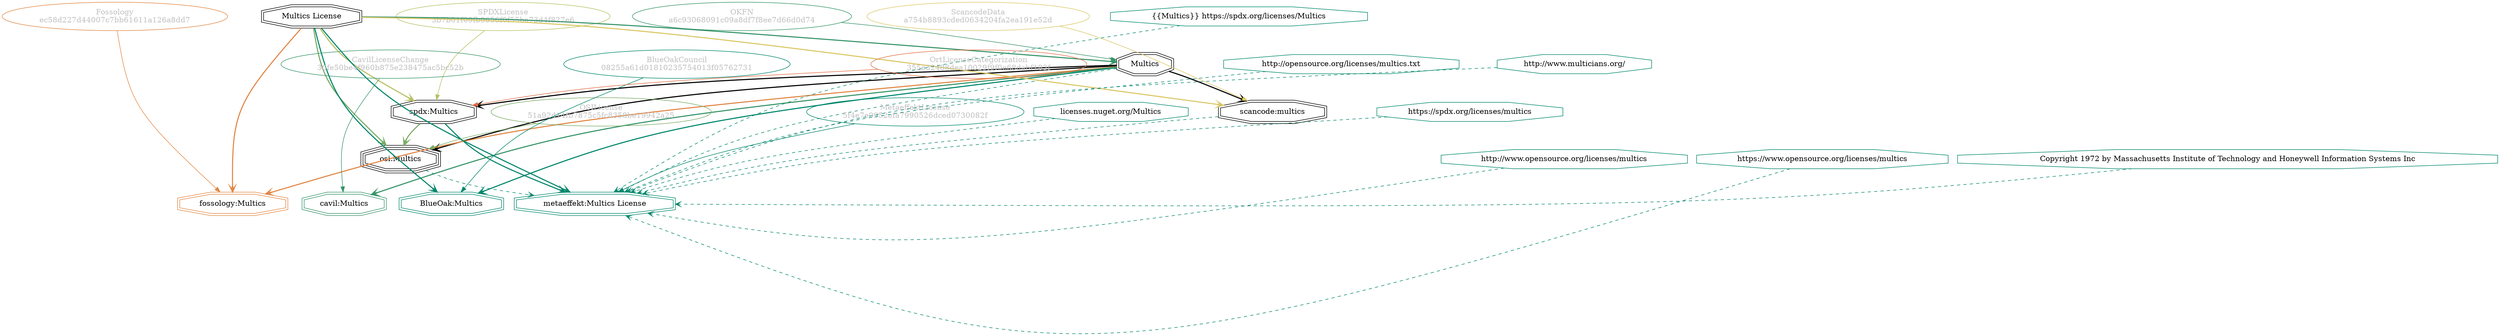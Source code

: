 strict digraph {
    node [shape=box];
    graph [splines=curved];
    2980 [label="SPDXLicense\n3b7b01f09fb9656f0f55ba73d4f827e6"
         ,fontcolor=gray
         ,color="#b8bf62"
         ,fillcolor="beige;1"
         ,shape=ellipse];
    2981 [label="spdx:Multics"
         ,shape=doubleoctagon];
    2982 [label=Multics
         ,shape=doubleoctagon];
    2983 [label="Multics License"
         ,shape=doubleoctagon];
    5177 [label="OSILicense\n51a92d14fb7875c5fc8358be19942a25"
         ,fontcolor=gray
         ,color="#78ab63"
         ,fillcolor="beige;1"
         ,shape=ellipse];
    5178 [label="osi:Multics"
         ,shape=tripleoctagon];
    8899 [label="BlueOakCouncil\n08255a61d01810235754013f05762731"
         ,fontcolor=gray
         ,color="#00876c"
         ,fillcolor="beige;1"
         ,shape=ellipse];
    8900 [label="BlueOak:Multics"
         ,color="#00876c"
         ,shape=doubleoctagon];
    20367 [label="ScancodeData\na754b8893cded0634204fa2ea191e52d"
          ,fontcolor=gray
          ,color="#dac767"
          ,fillcolor="beige;1"
          ,shape=ellipse];
    20368 [label="scancode:multics"
          ,shape=doubleoctagon];
    26967 [label="Fossology\nec58d227d44007c7bb61611a126a8dd7"
          ,fontcolor=gray
          ,color="#e18745"
          ,fillcolor="beige;1"
          ,shape=ellipse];
    26968 [label="fossology:Multics"
          ,color="#e18745"
          ,shape=doubleoctagon];
    28338 [label="OKFN\na6c93068091c09a8df7f8ee7d66d0d74"
          ,fontcolor=gray
          ,color="#379469"
          ,fillcolor="beige;1"
          ,shape=ellipse];
    35085 [label="OrtLicenseCategorization\n355e32488dea10029f9f0e68dabf183f"
          ,fontcolor=gray
          ,color="#e06f45"
          ,fillcolor="beige;1"
          ,shape=ellipse];
    37223 [label="CavilLicenseChange\n30fe50be4f960b875e238475ac5bc52b"
          ,fontcolor=gray
          ,color="#379469"
          ,fillcolor="beige;1"
          ,shape=ellipse];
    37224 [label="cavil:Multics"
          ,color="#379469"
          ,shape=doubleoctagon];
    44700 [label="MetaeffektLicense\n5f4e7e0952efa7990526dced0730082f"
          ,fontcolor=gray
          ,color="#00876c"
          ,fillcolor="beige;1"
          ,shape=ellipse];
    44701 [label="metaeffekt:Multics License"
          ,color="#00876c"
          ,shape=doubleoctagon];
    44702 [label="http://opensource.org/licenses/multics.txt"
          ,color="#00876c"
          ,shape=octagon];
    44704 [label="licenses.nuget.org/Multics"
          ,color="#00876c"
          ,shape=octagon];
    44705 [label="{{Multics}} https://spdx.org/licenses/Multics"
          ,color="#00876c"
          ,shape=octagon];
    44707 [label="http://www.multicians.org/"
          ,color="#00876c"
          ,shape=octagon];
    44709 [label="https://spdx.org/licenses/multics"
          ,color="#00876c"
          ,shape=octagon];
    44710 [label="http://www.opensource.org/licenses/multics"
          ,color="#00876c"
          ,shape=octagon];
    44712 [label="https://www.opensource.org/licenses/multics"
          ,color="#00876c"
          ,shape=octagon];
    44713 [label="Copyright 1972 by Massachusetts Institute of Technology and Honeywell Information Systems Inc"
          ,color="#00876c"
          ,shape=octagon];
    2980 -> 2981 [weight=0.5
                 ,color="#b8bf62"];
    2981 -> 5178 [style=bold
                 ,arrowhead=vee
                 ,weight=0.7
                 ,color="#78ab63"];
    2981 -> 44701 [style=bold
                  ,arrowhead=vee
                  ,weight=0.7
                  ,color="#00876c"];
    2982 -> 2981 [style=bold
                 ,arrowhead=vee
                 ,weight=0.7];
    2982 -> 5178 [style=bold
                 ,arrowhead=vee
                 ,weight=0.7];
    2982 -> 8900 [style=bold
                 ,arrowhead=vee
                 ,weight=0.7
                 ,color="#00876c"];
    2982 -> 20368 [style=bold
                  ,arrowhead=vee
                  ,weight=0.7];
    2982 -> 26968 [style=bold
                  ,arrowhead=vee
                  ,weight=0.7
                  ,color="#e18745"];
    2982 -> 37224 [style=bold
                  ,arrowhead=vee
                  ,weight=0.7
                  ,color="#379469"];
    2982 -> 37224 [style=bold
                  ,arrowhead=vee
                  ,weight=0.7
                  ,color="#379469"];
    2982 -> 44701 [style=dashed
                  ,arrowhead=vee
                  ,weight=0.5
                  ,color="#00876c"];
    2983 -> 2981 [style=bold
                 ,arrowhead=vee
                 ,weight=0.7
                 ,color="#b8bf62"];
    2983 -> 2982 [style=bold
                 ,arrowhead=vee
                 ,weight=0.7
                 ,color="#379469"];
    2983 -> 5178 [style=bold
                 ,arrowhead=vee
                 ,weight=0.7
                 ,color="#78ab63"];
    2983 -> 8900 [style=bold
                 ,arrowhead=vee
                 ,weight=0.7
                 ,color="#00876c"];
    2983 -> 20368 [style=bold
                  ,arrowhead=vee
                  ,weight=0.7
                  ,color="#dac767"];
    2983 -> 26968 [style=bold
                  ,arrowhead=vee
                  ,weight=0.7
                  ,color="#e18745"];
    2983 -> 44701 [style=bold
                  ,arrowhead=vee
                  ,weight=0.7
                  ,color="#00876c"];
    2983 -> 44701 [style=bold
                  ,arrowhead=vee
                  ,weight=0.7
                  ,color="#00876c"];
    5177 -> 5178 [weight=0.5
                 ,color="#78ab63"];
    5178 -> 44701 [style=dashed
                  ,arrowhead=vee
                  ,weight=0.5
                  ,color="#00876c"];
    8899 -> 8900 [weight=0.5
                 ,color="#00876c"];
    20367 -> 20368 [weight=0.5
                   ,color="#dac767"];
    20368 -> 44701 [style=dashed
                   ,arrowhead=vee
                   ,weight=0.5
                   ,color="#00876c"];
    26967 -> 26968 [weight=0.5
                   ,color="#e18745"];
    28338 -> 2982 [weight=0.5
                  ,color="#379469"];
    35085 -> 2981 [weight=0.5
                  ,color="#e06f45"];
    37223 -> 37224 [weight=0.5
                   ,color="#379469"];
    44700 -> 44701 [weight=0.5
                   ,color="#00876c"];
    44702 -> 44701 [style=dashed
                   ,arrowhead=vee
                   ,weight=0.5
                   ,color="#00876c"];
    44704 -> 44701 [style=dashed
                   ,arrowhead=vee
                   ,weight=0.5
                   ,color="#00876c"];
    44705 -> 44701 [style=dashed
                   ,arrowhead=vee
                   ,weight=0.5
                   ,color="#00876c"];
    44707 -> 44701 [style=dashed
                   ,arrowhead=vee
                   ,weight=0.5
                   ,color="#00876c"];
    44709 -> 44701 [style=dashed
                   ,arrowhead=vee
                   ,weight=0.5
                   ,color="#00876c"];
    44710 -> 44701 [style=dashed
                   ,arrowhead=vee
                   ,weight=0.5
                   ,color="#00876c"];
    44712 -> 44701 [style=dashed
                   ,arrowhead=vee
                   ,weight=0.5
                   ,color="#00876c"];
    44713 -> 44701 [style=dashed
                   ,arrowhead=vee
                   ,weight=0.5
                   ,color="#00876c"];
}
